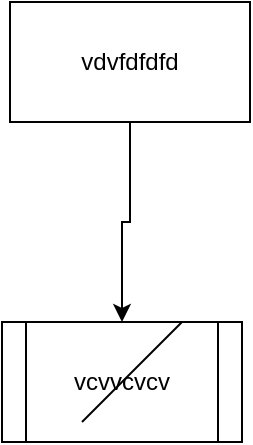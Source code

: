 <mxfile version="20.2.3" type="github">
  <diagram id="NzE8oe3MWfRKhJQhQXcz" name="페이지-1">
    <mxGraphModel dx="1307" dy="738" grid="1" gridSize="10" guides="1" tooltips="1" connect="1" arrows="1" fold="1" page="1" pageScale="1" pageWidth="827" pageHeight="1169" math="0" shadow="0">
      <root>
        <mxCell id="0" />
        <mxCell id="1" parent="0" />
        <mxCell id="UbRukx0NZZpt-SWhUrVq-4" value="" style="edgeStyle=orthogonalEdgeStyle;rounded=0;orthogonalLoop=1;jettySize=auto;html=1;" edge="1" parent="1" source="UbRukx0NZZpt-SWhUrVq-1" target="UbRukx0NZZpt-SWhUrVq-2">
          <mxGeometry relative="1" as="geometry" />
        </mxCell>
        <mxCell id="UbRukx0NZZpt-SWhUrVq-1" value="vdvfdfdfd" style="rounded=0;whiteSpace=wrap;html=1;" vertex="1" parent="1">
          <mxGeometry x="354" y="190" width="120" height="60" as="geometry" />
        </mxCell>
        <mxCell id="UbRukx0NZZpt-SWhUrVq-2" value="vcvvcvcv" style="shape=process;whiteSpace=wrap;html=1;backgroundOutline=1;" vertex="1" parent="1">
          <mxGeometry x="350" y="350" width="120" height="60" as="geometry" />
        </mxCell>
        <mxCell id="UbRukx0NZZpt-SWhUrVq-3" value="" style="endArrow=none;html=1;rounded=0;" edge="1" parent="1">
          <mxGeometry width="50" height="50" relative="1" as="geometry">
            <mxPoint x="390" y="400" as="sourcePoint" />
            <mxPoint x="440" y="350" as="targetPoint" />
          </mxGeometry>
        </mxCell>
      </root>
    </mxGraphModel>
  </diagram>
</mxfile>
